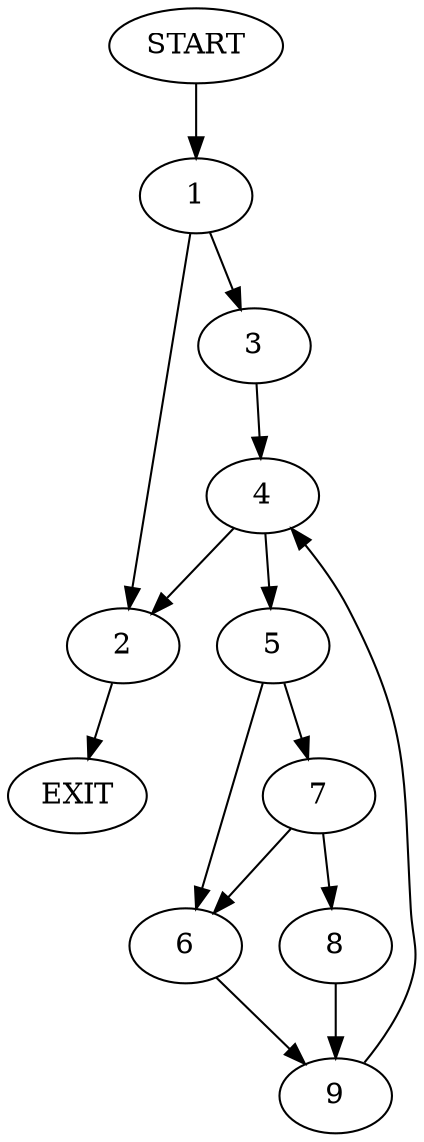 digraph {
0 [label="START"]
10 [label="EXIT"]
0 -> 1
1 -> 2
1 -> 3
2 -> 10
3 -> 4
4 -> 5
4 -> 2
5 -> 6
5 -> 7
7 -> 6
7 -> 8
6 -> 9
8 -> 9
9 -> 4
}
